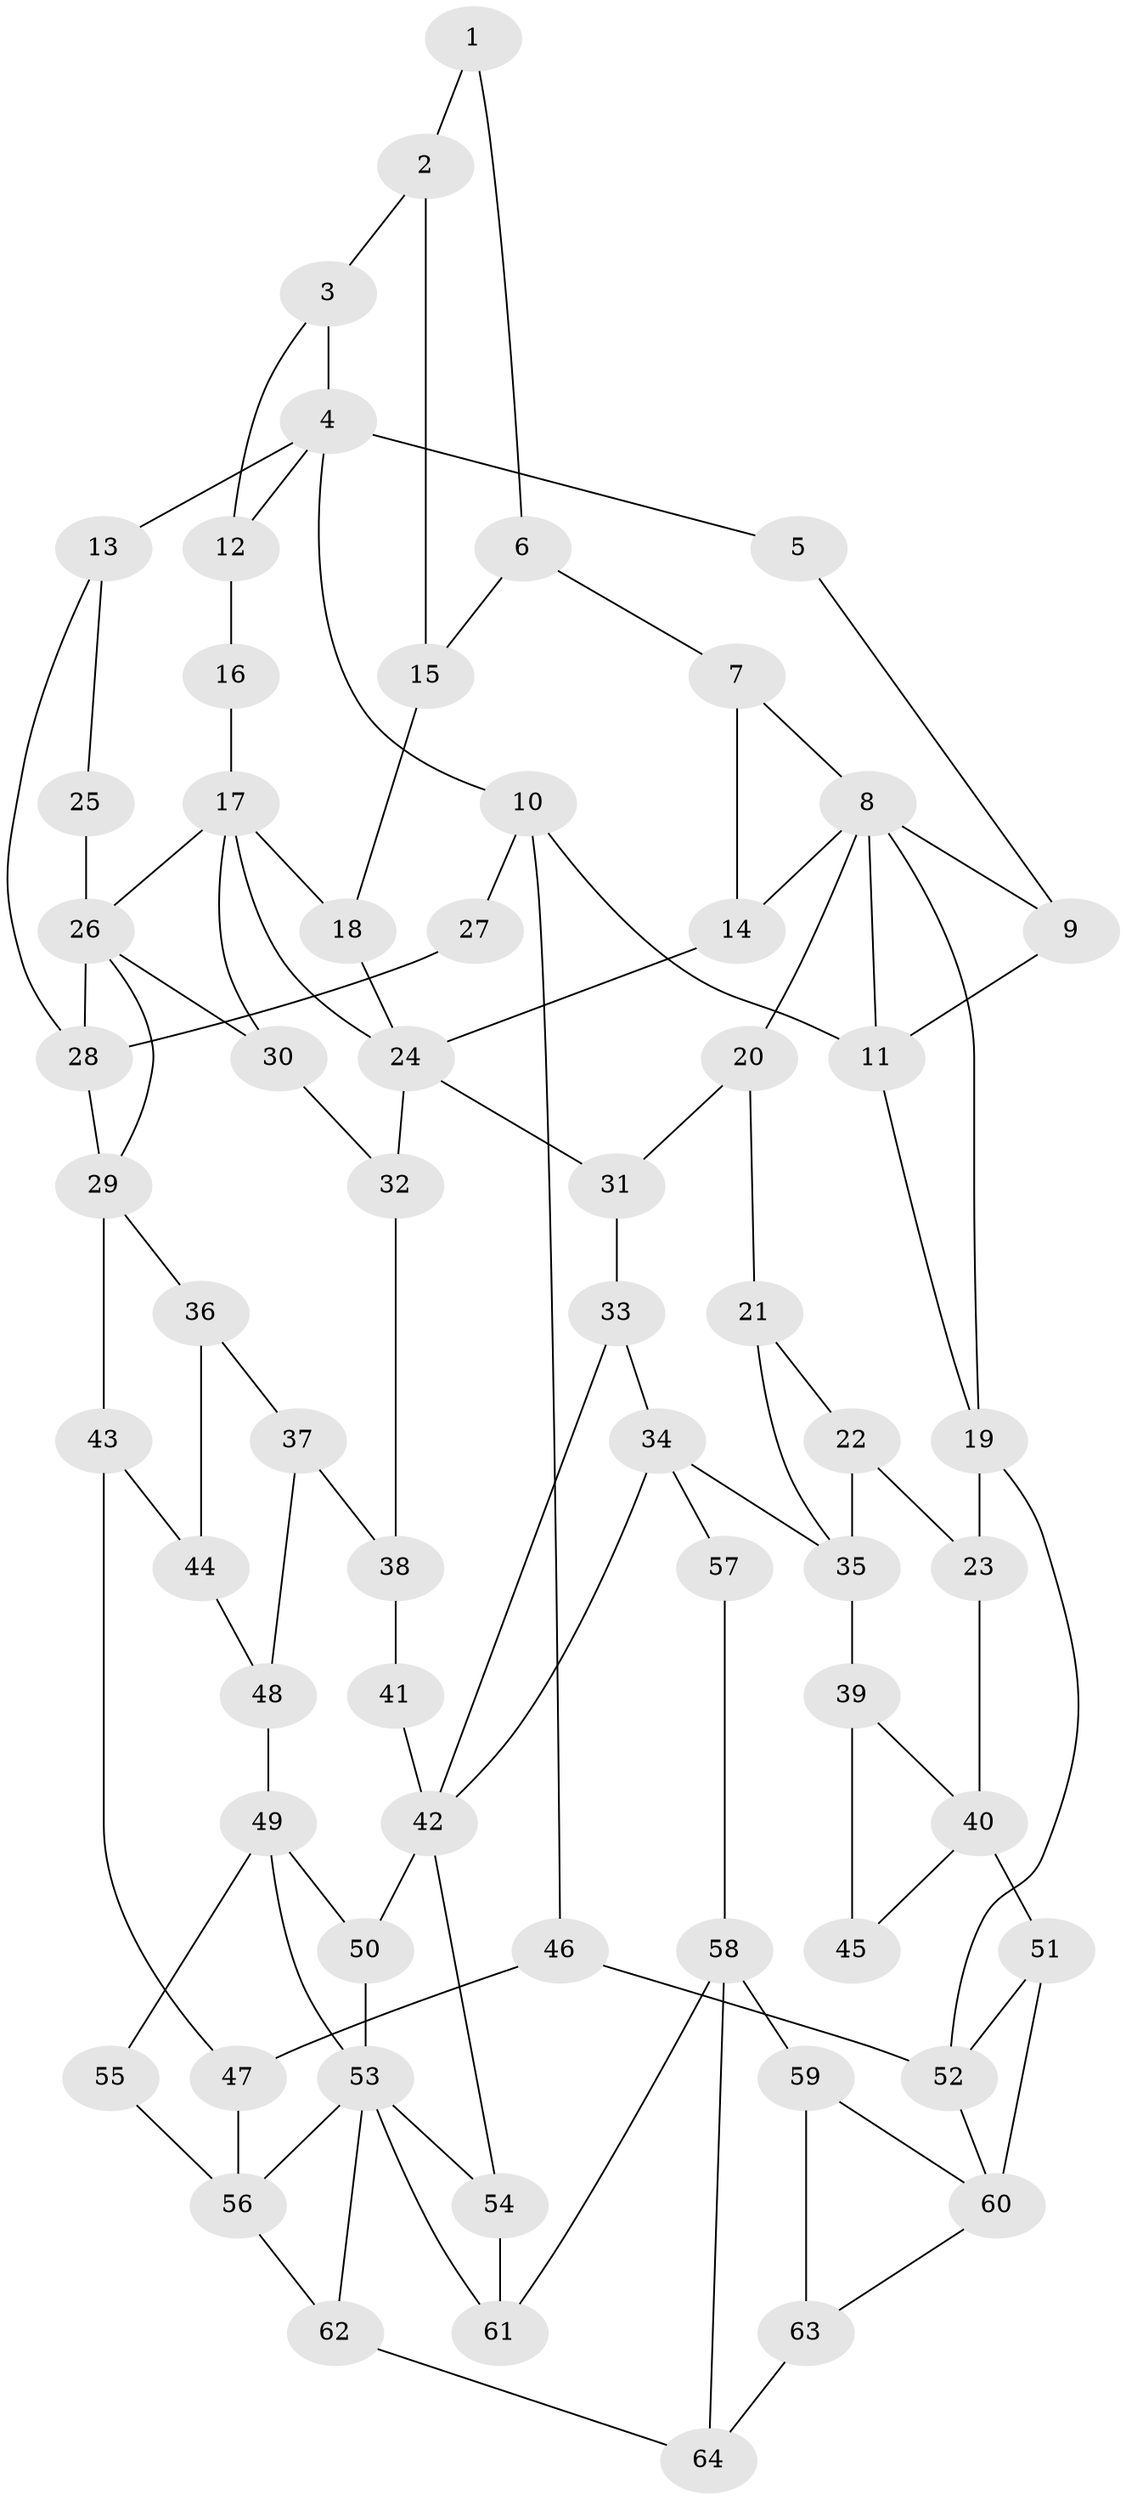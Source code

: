 // original degree distribution, {3: 0.015748031496062992, 4: 0.2440944881889764, 5: 0.5196850393700787, 6: 0.2204724409448819}
// Generated by graph-tools (version 1.1) at 2025/38/03/09/25 02:38:21]
// undirected, 64 vertices, 106 edges
graph export_dot {
graph [start="1"]
  node [color=gray90,style=filled];
  1;
  2;
  3;
  4;
  5;
  6;
  7;
  8;
  9;
  10;
  11;
  12;
  13;
  14;
  15;
  16;
  17;
  18;
  19;
  20;
  21;
  22;
  23;
  24;
  25;
  26;
  27;
  28;
  29;
  30;
  31;
  32;
  33;
  34;
  35;
  36;
  37;
  38;
  39;
  40;
  41;
  42;
  43;
  44;
  45;
  46;
  47;
  48;
  49;
  50;
  51;
  52;
  53;
  54;
  55;
  56;
  57;
  58;
  59;
  60;
  61;
  62;
  63;
  64;
  1 -- 2 [weight=1.0];
  1 -- 6 [weight=1.0];
  2 -- 3 [weight=1.0];
  2 -- 15 [weight=1.0];
  3 -- 4 [weight=1.0];
  3 -- 12 [weight=1.0];
  4 -- 5 [weight=1.0];
  4 -- 10 [weight=1.0];
  4 -- 12 [weight=1.0];
  4 -- 13 [weight=2.0];
  5 -- 9 [weight=1.0];
  6 -- 7 [weight=1.0];
  6 -- 15 [weight=1.0];
  7 -- 8 [weight=1.0];
  7 -- 14 [weight=1.0];
  8 -- 9 [weight=1.0];
  8 -- 11 [weight=1.0];
  8 -- 14 [weight=1.0];
  8 -- 19 [weight=1.0];
  8 -- 20 [weight=1.0];
  9 -- 11 [weight=1.0];
  10 -- 11 [weight=1.0];
  10 -- 27 [weight=1.0];
  10 -- 46 [weight=1.0];
  11 -- 19 [weight=1.0];
  12 -- 16 [weight=1.0];
  13 -- 25 [weight=1.0];
  13 -- 28 [weight=1.0];
  14 -- 24 [weight=1.0];
  15 -- 18 [weight=1.0];
  16 -- 17 [weight=2.0];
  17 -- 18 [weight=1.0];
  17 -- 24 [weight=1.0];
  17 -- 26 [weight=1.0];
  17 -- 30 [weight=1.0];
  18 -- 24 [weight=1.0];
  19 -- 23 [weight=2.0];
  19 -- 52 [weight=1.0];
  20 -- 21 [weight=1.0];
  20 -- 31 [weight=1.0];
  21 -- 22 [weight=1.0];
  21 -- 35 [weight=1.0];
  22 -- 23 [weight=1.0];
  22 -- 35 [weight=1.0];
  23 -- 40 [weight=2.0];
  24 -- 31 [weight=1.0];
  24 -- 32 [weight=1.0];
  25 -- 26 [weight=2.0];
  26 -- 28 [weight=1.0];
  26 -- 29 [weight=1.0];
  26 -- 30 [weight=1.0];
  27 -- 28 [weight=2.0];
  28 -- 29 [weight=2.0];
  29 -- 36 [weight=1.0];
  29 -- 43 [weight=1.0];
  30 -- 32 [weight=1.0];
  31 -- 33 [weight=1.0];
  32 -- 38 [weight=1.0];
  33 -- 34 [weight=1.0];
  33 -- 42 [weight=1.0];
  34 -- 35 [weight=2.0];
  34 -- 42 [weight=1.0];
  34 -- 57 [weight=2.0];
  35 -- 39 [weight=2.0];
  36 -- 37 [weight=1.0];
  36 -- 44 [weight=1.0];
  37 -- 38 [weight=1.0];
  37 -- 48 [weight=1.0];
  38 -- 41 [weight=1.0];
  39 -- 40 [weight=1.0];
  39 -- 45 [weight=2.0];
  40 -- 45 [weight=1.0];
  40 -- 51 [weight=2.0];
  41 -- 42 [weight=2.0];
  42 -- 50 [weight=1.0];
  42 -- 54 [weight=1.0];
  43 -- 44 [weight=1.0];
  43 -- 47 [weight=1.0];
  44 -- 48 [weight=1.0];
  46 -- 47 [weight=2.0];
  46 -- 52 [weight=1.0];
  47 -- 56 [weight=2.0];
  48 -- 49 [weight=2.0];
  49 -- 50 [weight=2.0];
  49 -- 53 [weight=1.0];
  49 -- 55 [weight=1.0];
  50 -- 53 [weight=1.0];
  51 -- 52 [weight=1.0];
  51 -- 60 [weight=3.0];
  52 -- 60 [weight=1.0];
  53 -- 54 [weight=1.0];
  53 -- 56 [weight=1.0];
  53 -- 61 [weight=1.0];
  53 -- 62 [weight=1.0];
  54 -- 61 [weight=1.0];
  55 -- 56 [weight=2.0];
  56 -- 62 [weight=1.0];
  57 -- 58 [weight=1.0];
  58 -- 59 [weight=2.0];
  58 -- 61 [weight=1.0];
  58 -- 64 [weight=1.0];
  59 -- 60 [weight=1.0];
  59 -- 63 [weight=1.0];
  60 -- 63 [weight=1.0];
  62 -- 64 [weight=1.0];
  63 -- 64 [weight=1.0];
}
